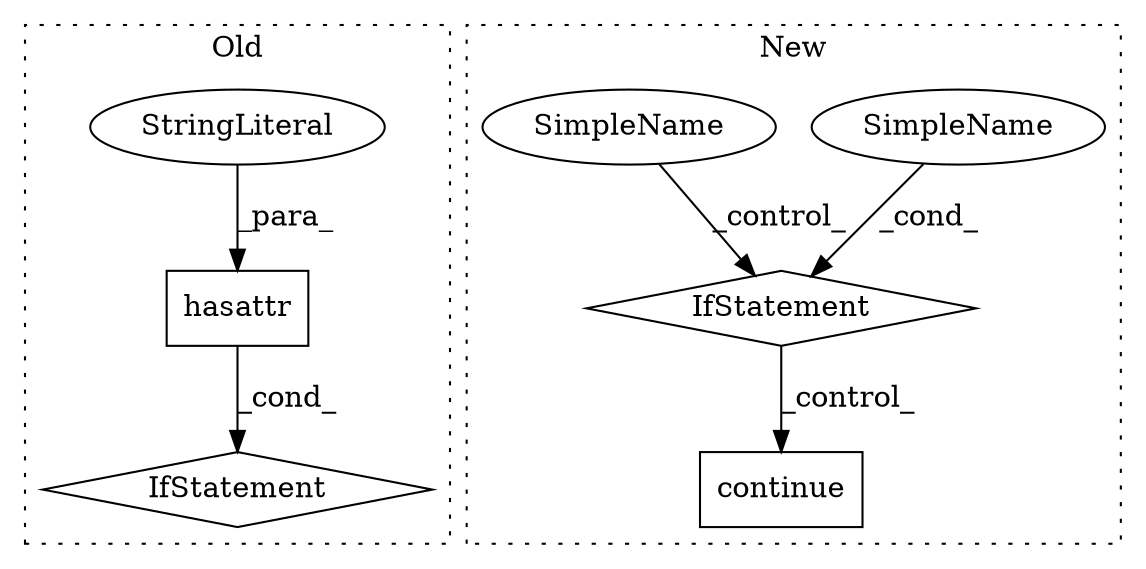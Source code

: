digraph G {
subgraph cluster0 {
1 [label="hasattr" a="32" s="3146,3167" l="8,1" shape="box"];
3 [label="StringLiteral" a="45" s="3161" l="6" shape="ellipse"];
4 [label="IfStatement" a="25" s="3142,3168" l="4,2" shape="diamond"];
label = "Old";
style="dotted";
}
subgraph cluster1 {
2 [label="continue" a="18" s="3317" l="9" shape="box"];
5 [label="IfStatement" a="25" s="3200,3227" l="4,2" shape="diamond"];
6 [label="SimpleName" a="42" s="" l="" shape="ellipse"];
7 [label="SimpleName" a="42" s="" l="" shape="ellipse"];
label = "New";
style="dotted";
}
1 -> 4 [label="_cond_"];
3 -> 1 [label="_para_"];
5 -> 2 [label="_control_"];
6 -> 5 [label="_cond_"];
7 -> 5 [label="_control_"];
}